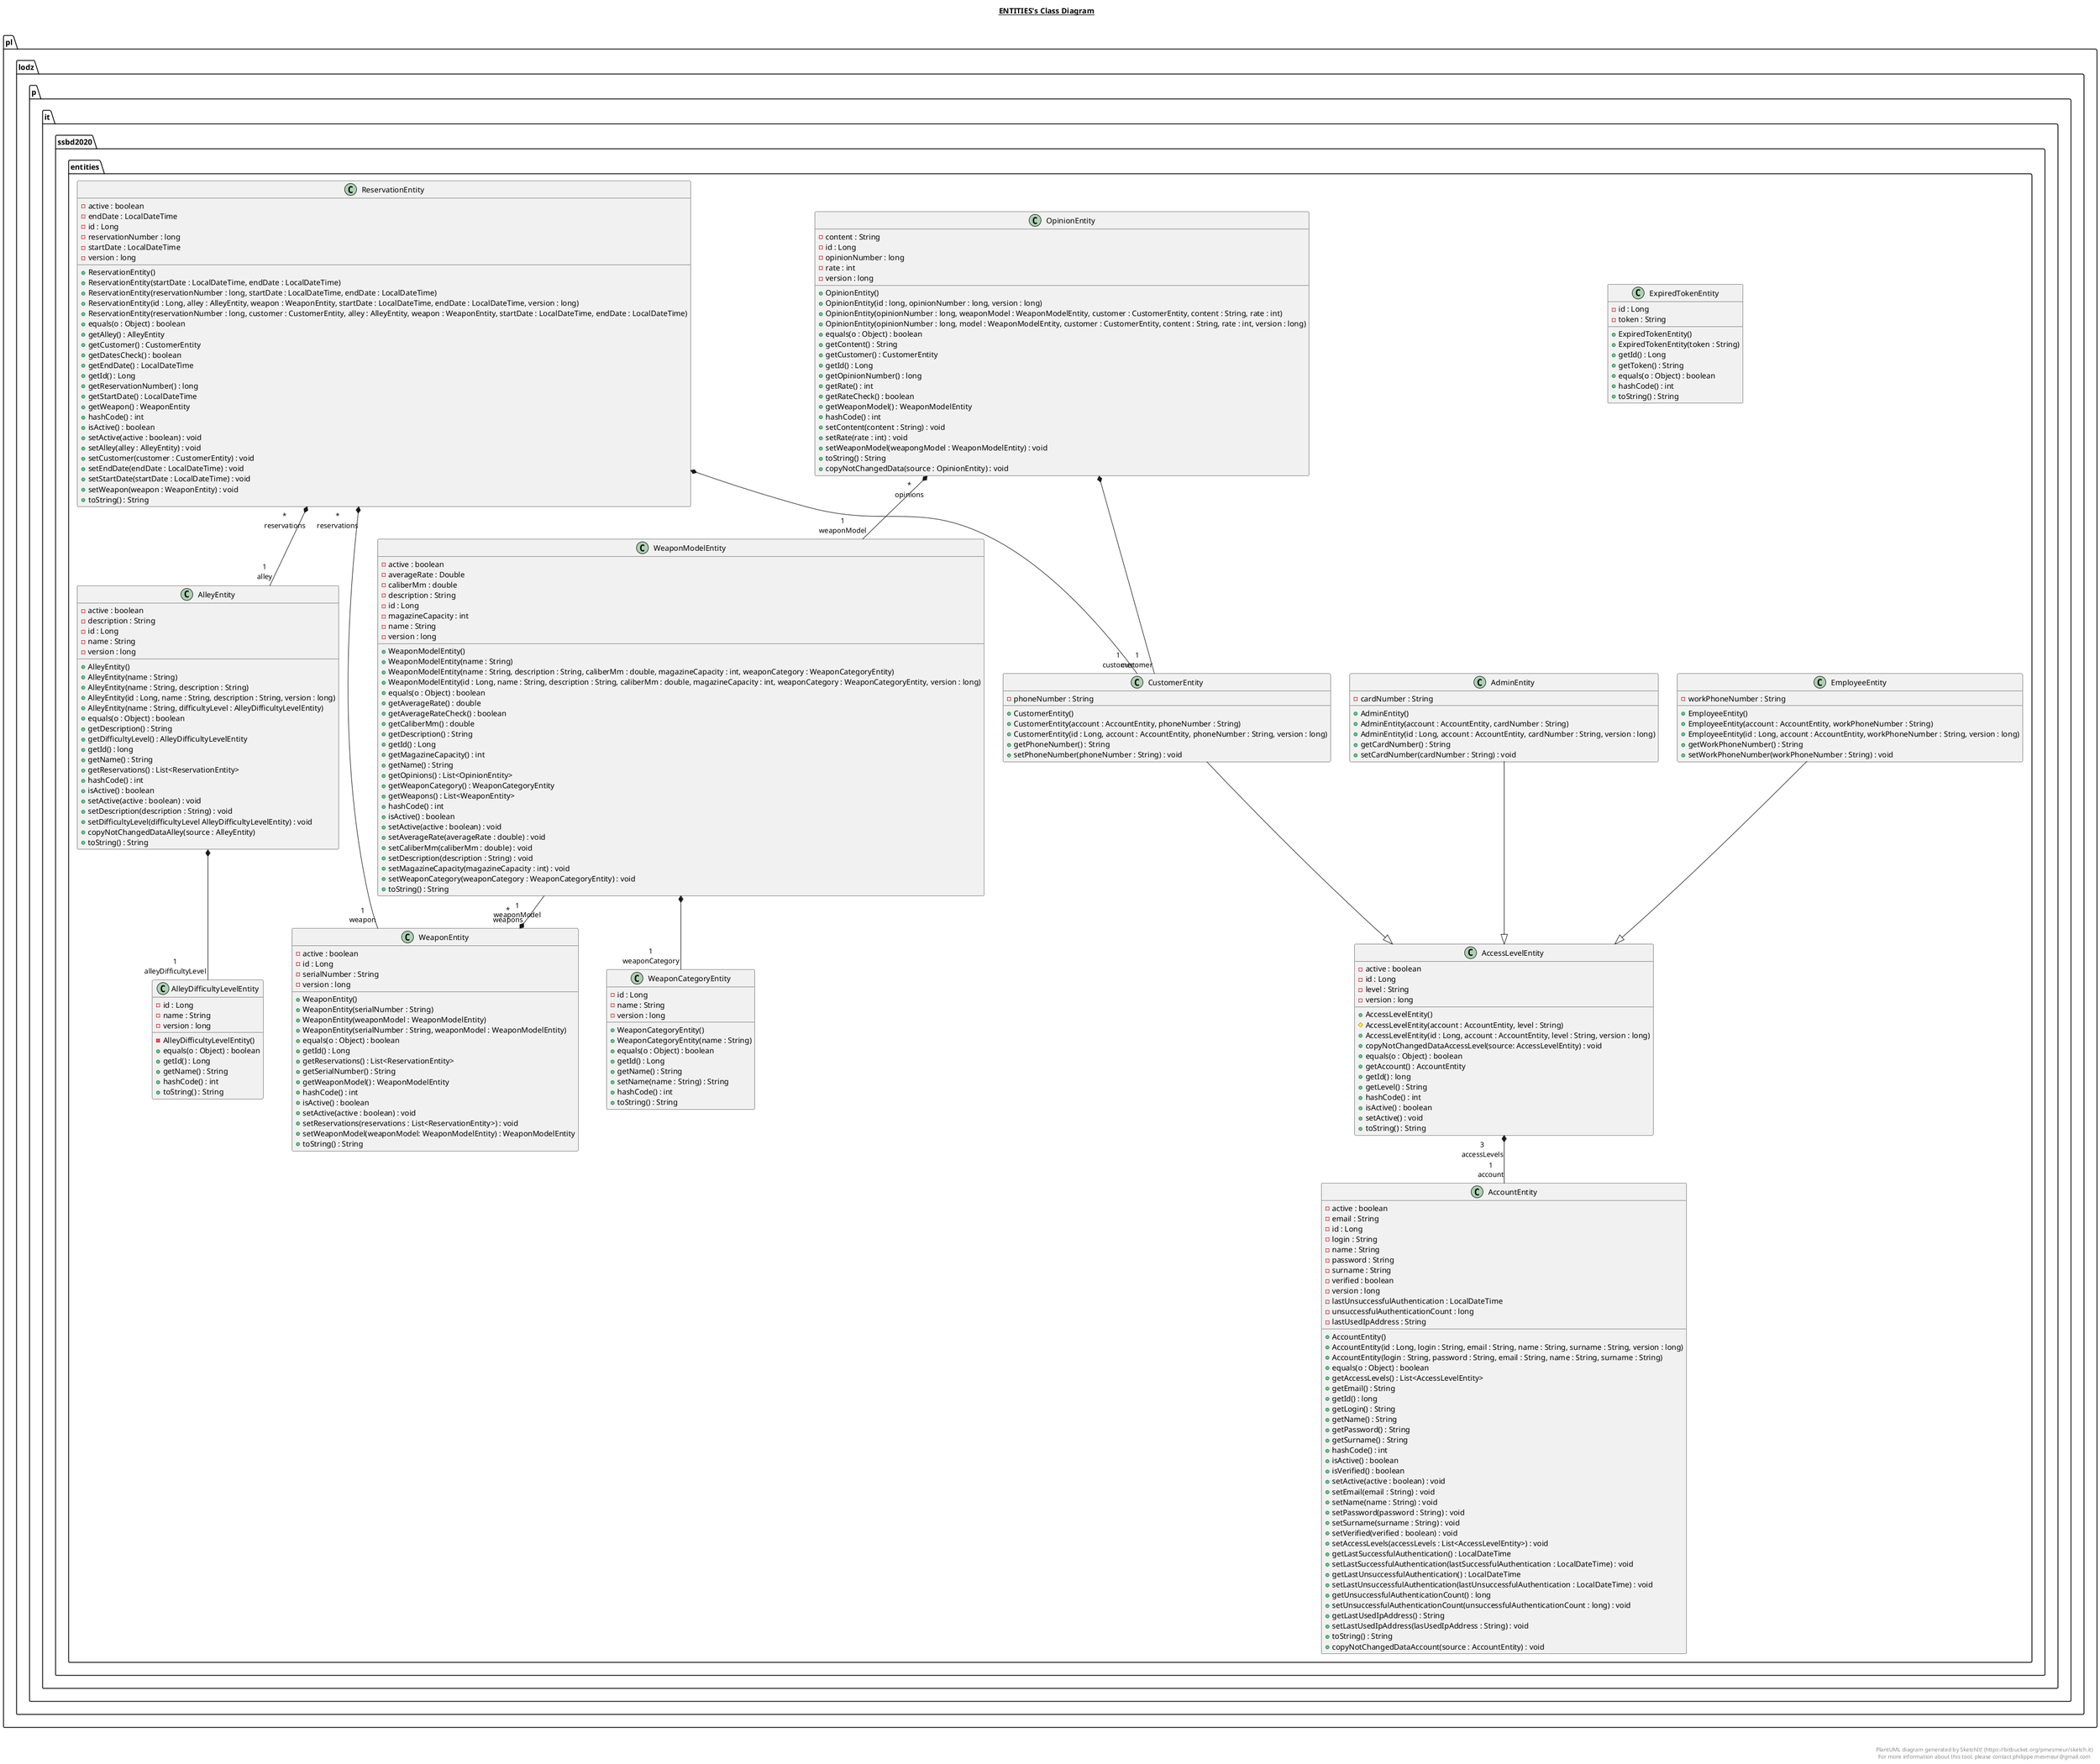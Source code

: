 @startuml

title __ENTITIES's Class Diagram__\n

  namespace pl.lodz.p.it.ssbd2020.entities {
    class pl.lodz.p.it.ssbd2020.entities.AccessLevelEntity {
        - active : boolean
        - id : Long
        - level : String
        - version : long
        + AccessLevelEntity()
        # AccessLevelEntity(account : AccountEntity, level : String)
        + AccessLevelEntity(id : Long, account : AccountEntity, level : String, version : long)
        + copyNotChangedDataAccessLevel(source: AccessLevelEntity) : void
        + equals(o : Object) : boolean
        + getAccount() : AccountEntity
        + getId() : long
        + getLevel() : String
        + hashCode() : int
        + isActive() : boolean
        + setActive() : void
        + toString() : String
    }
  }


  namespace pl.lodz.p.it.ssbd2020.entities {
    class pl.lodz.p.it.ssbd2020.entities.AccountEntity {
        - active : boolean
        - email : String
        - id : Long
        - login : String
        - name : String
        - password : String
        - surname : String
        - verified : boolean
        - version : long
        - lastUnsuccessfulAuthentication : LocalDateTime
        - unsuccessfulAuthenticationCount : long
        - lastUsedIpAddress : String
        + AccountEntity()
        + AccountEntity(id : Long, login : String, email : String, name : String, surname : String, version : long)
        + AccountEntity(login : String, password : String, email : String, name : String, surname : String)
        + equals(o : Object) : boolean
        + getAccessLevels() : List<AccessLevelEntity>
        + getEmail() : String
        + getId() : long
        + getLogin() : String
        + getName() : String
        + getPassword() : String
        + getSurname() : String
        + hashCode() : int
        + isActive() : boolean
        + isVerified() : boolean
        + setActive(active : boolean) : void
        + setEmail(email : String) : void
        + setName(name : String) : void
        + setPassword(password : String) : void
        + setSurname(surname : String) : void
        + setVerified(verified : boolean) : void
        + setAccessLevels(accessLevels : List<AccessLevelEntity>) : void
        + getLastSuccessfulAuthentication() : LocalDateTime
        + setLastSuccessfulAuthentication(lastSuccessfulAuthentication : LocalDateTime) : void
        + getLastUnsuccessfulAuthentication() : LocalDateTime
        + setLastUnsuccessfulAuthentication(lastUnsuccessfulAuthentication : LocalDateTime) : void
        + getUnsuccessfulAuthenticationCount() : long
        + setUnsuccessfulAuthenticationCount(unsuccessfulAuthenticationCount : long) : void
        + getLastUsedIpAddress() : String
        + setLastUsedIpAddress(lasUsedIpAddress : String) : void
        + toString() : String
        + copyNotChangedDataAccount(source : AccountEntity) : void
    }
  }


  namespace pl.lodz.p.it.ssbd2020.entities {
    class pl.lodz.p.it.ssbd2020.entities.AdminEntity {
        - cardNumber : String
        + AdminEntity()
        + AdminEntity(account : AccountEntity, cardNumber : String)
        + AdminEntity(id : Long, account : AccountEntity, cardNumber : String, version : long)
        + getCardNumber() : String
        + setCardNumber(cardNumber : String) : void
    }
  }


  namespace pl.lodz.p.it.ssbd2020.entities {
    class pl.lodz.p.it.ssbd2020.entities.AlleyDifficultyLevelEntity {
        - id : Long
        - name : String
        - version : long
        - AlleyDifficultyLevelEntity()
        + equals(o : Object) : boolean
        + getId() : Long
        + getName() : String
        + hashCode() : int
        + toString() : String
    }
  }


  namespace pl.lodz.p.it.ssbd2020.entities {
    class pl.lodz.p.it.ssbd2020.entities.AlleyEntity {
        - active : boolean
        - description : String
        - id : Long
        - name : String
        - version : long
        + AlleyEntity()
        + AlleyEntity(name : String)
        + AlleyEntity(name : String, description : String)
        + AlleyEntity(id : Long, name : String, description : String, version : long)
        + AlleyEntity(name : String, difficultyLevel : AlleyDifficultyLevelEntity)
        + equals(o : Object) : boolean
        + getDescription() : String
        + getDifficultyLevel() : AlleyDifficultyLevelEntity
        + getId() : long
        + getName() : String
        + getReservations() : List<ReservationEntity>
        + hashCode() : int
        + isActive() : boolean
        + setActive(active : boolean) : void
        + setDescription(description : String) : void
        + setDifficultyLevel(difficultyLevel AlleyDifficultyLevelEntity) : void
        + copyNotChangedDataAlley(source : AlleyEntity)
        + toString() : String
    }
  }


  namespace pl.lodz.p.it.ssbd2020.entities {
    class pl.lodz.p.it.ssbd2020.entities.CustomerEntity {
        - phoneNumber : String
        + CustomerEntity()
        + CustomerEntity(account : AccountEntity, phoneNumber : String)
        + CustomerEntity(id : Long, account : AccountEntity, phoneNumber : String, version : long)
        + getPhoneNumber() : String
        + setPhoneNumber(phoneNumber : String) : void
    }
  }


  namespace pl.lodz.p.it.ssbd2020.entities {
    class pl.lodz.p.it.ssbd2020.entities.EmployeeEntity {
        - workPhoneNumber : String
        + EmployeeEntity()
        + EmployeeEntity(account : AccountEntity, workPhoneNumber : String)
        + EmployeeEntity(id : Long, account : AccountEntity, workPhoneNumber : String, version : long)
        + getWorkPhoneNumber() : String
        + setWorkPhoneNumber(workPhoneNumber : String) : void
    }
  }


  namespace pl.lodz.p.it.ssbd2020.entities {
        class pl.lodz.p.it.ssbd2020.entities.ExpiredTokenEntity {
        - id : Long
        - token : String
        + ExpiredTokenEntity()
        + ExpiredTokenEntity(token : String)
        + getId() : Long
        + getToken() : String
        + equals(o : Object) : boolean
        + hashCode() : int
        + toString() : String
    }
  }

  namespace pl.lodz.p.it.ssbd2020.entities {
    class pl.lodz.p.it.ssbd2020.entities.OpinionEntity {
        - content : String
        - id : Long
        - opinionNumber : long
        - rate : int
        - version : long
        + OpinionEntity()
        + OpinionEntity(id : long, opinionNumber : long, version : long)
        + OpinionEntity(opinionNumber : long, weaponModel : WeaponModelEntity, customer : CustomerEntity, content : String, rate : int)
        + OpinionEntity(opinionNumber : long, model : WeaponModelEntity, customer : CustomerEntity, content : String, rate : int, version : long)
        + equals(o : Object) : boolean
        + getContent() : String
        + getCustomer() : CustomerEntity
        + getId() : Long
        + getOpinionNumber() : long
        + getRate() : int
        + getRateCheck() : boolean
        + getWeaponModel() : WeaponModelEntity
        + hashCode() : int
        + setContent(content : String) : void
        + setRate(rate : int) : void
        + setWeaponModel(weapongModel : WeaponModelEntity) : void
        + toString() : String
        + copyNotChangedData(source : OpinionEntity) : void
    }
  }


  namespace pl.lodz.p.it.ssbd2020.entities {
    class pl.lodz.p.it.ssbd2020.entities.ReservationEntity {
        - active : boolean
        - endDate : LocalDateTime
        - id : Long
        - reservationNumber : long
        - startDate : LocalDateTime
        - version : long
        + ReservationEntity()
        + ReservationEntity(startDate : LocalDateTime, endDate : LocalDateTime)
        + ReservationEntity(reservationNumber : long, startDate : LocalDateTime, endDate : LocalDateTime)
        + ReservationEntity(id : Long, alley : AlleyEntity, weapon : WeaponEntity, startDate : LocalDateTime, endDate : LocalDateTime, version : long)
        + ReservationEntity(reservationNumber : long, customer : CustomerEntity, alley : AlleyEntity, weapon : WeaponEntity, startDate : LocalDateTime, endDate : LocalDateTime)
        + equals(o : Object) : boolean
        + getAlley() : AlleyEntity
        + getCustomer() : CustomerEntity
        + getDatesCheck() : boolean
        + getEndDate() : LocalDateTime
        + getId() : Long
        + getReservationNumber() : long
        + getStartDate() : LocalDateTime
        + getWeapon() : WeaponEntity
        + hashCode() : int
        + isActive() : boolean
        + setActive(active : boolean) : void
        + setAlley(alley : AlleyEntity) : void
        + setCustomer(customer : CustomerEntity) : void
        + setEndDate(endDate : LocalDateTime) : void
        + setStartDate(startDate : LocalDateTime) : void
        + setWeapon(weapon : WeaponEntity) : void
        + toString() : String
    }
  }


  namespace pl.lodz.p.it.ssbd2020.entities {
    class pl.lodz.p.it.ssbd2020.entities.WeaponCategoryEntity {
        - id : Long
        - name : String
        - version : long
        + WeaponCategoryEntity()
        + WeaponCategoryEntity(name : String)
        + equals(o : Object) : boolean
        + getId() : Long
        + getName() : String
        + setName(name : String) : String
        + hashCode() : int
        + toString() : String
    }
  }


  namespace pl.lodz.p.it.ssbd2020.entities {
    class pl.lodz.p.it.ssbd2020.entities.WeaponEntity {
        - active : boolean
        - id : Long
        - serialNumber : String
        - version : long
        + WeaponEntity()
        + WeaponEntity(serialNumber : String)
        + WeaponEntity(weaponModel : WeaponModelEntity)
        + WeaponEntity(serialNumber : String, weaponModel : WeaponModelEntity)
        + equals(o : Object) : boolean
        + getId() : Long
        + getReservations() : List<ReservationEntity>
        + getSerialNumber() : String
        + getWeaponModel() : WeaponModelEntity
        + hashCode() : int
        + isActive() : boolean
        + setActive(active : boolean) : void
        + setReservations(reservations : List<ReservationEntity>) : void
        + setWeaponModel(weaponModel: WeaponModelEntity) : WeaponModelEntity
        + toString() : String
    }
  }


  namespace pl.lodz.p.it.ssbd2020.entities {
    class pl.lodz.p.it.ssbd2020.entities.WeaponModelEntity {
        - active : boolean
        - averageRate : Double
        - caliberMm : double
        - description : String
        - id : Long
        - magazineCapacity : int
        - name : String
        - version : long
        + WeaponModelEntity()
        + WeaponModelEntity(name : String)
        + WeaponModelEntity(name : String, description : String, caliberMm : double, magazineCapacity : int, weaponCategory : WeaponCategoryEntity)
        + WeaponModelEntity(id : Long, name : String, description : String, caliberMm : double, magazineCapacity : int, weaponCategory : WeaponCategoryEntity, version : long)
        + equals(o : Object) : boolean
        + getAverageRate() : double
        + getAverageRateCheck() : boolean
        + getCaliberMm() : double
        + getDescription() : String
        + getId() : Long
        + getMagazineCapacity() : int
        + getName() : String
        + getOpinions() : List<OpinionEntity>
        + getWeaponCategory() : WeaponCategoryEntity
        + getWeapons() : List<WeaponEntity>
        + hashCode() : int
        + isActive() : boolean
        + setActive(active : boolean) : void
        + setAverageRate(averageRate : double) : void
        + setCaliberMm(caliberMm : double) : void
        + setDescription(description : String) : void
        + setMagazineCapacity(magazineCapacity : int) : void
        + setWeaponCategory(weaponCategory : WeaponCategoryEntity) : void
        + toString() : String
    }
  }

  pl.lodz.p.it.ssbd2020.entities.AccessLevelEntity <|-up- pl.lodz.p.it.ssbd2020.entities.AdminEntity
  pl.lodz.p.it.ssbd2020.entities.AccessLevelEntity <|-up- pl.lodz.p.it.ssbd2020.entities.CustomerEntity
  pl.lodz.p.it.ssbd2020.entities.AccessLevelEntity <|-up- pl.lodz.p.it.ssbd2020.entities.EmployeeEntity
  pl.lodz.p.it.ssbd2020.entities.AccessLevelEntity "3\naccessLevels" *-- "1\naccount" pl.lodz.p.it.ssbd2020.entities.AccountEntity
  pl.lodz.p.it.ssbd2020.entities.ReservationEntity "*\nreservations" *-- "1\nalley" pl.lodz.p.it.ssbd2020.entities.AlleyEntity
  pl.lodz.p.it.ssbd2020.entities.ReservationEntity *-- "1\ncustomer" pl.lodz.p.it.ssbd2020.entities.CustomerEntity
  pl.lodz.p.it.ssbd2020.entities.ReservationEntity "*\nreservations" *-- "1\nweapon" pl.lodz.p.it.ssbd2020.entities.WeaponEntity
  pl.lodz.p.it.ssbd2020.entities.WeaponModelEntity "1\nweaponModel" --* "*\nweapons" pl.lodz.p.it.ssbd2020.entities.WeaponEntity
  pl.lodz.p.it.ssbd2020.entities.WeaponModelEntity *-- "1\nweaponCategory" pl.lodz.p.it.ssbd2020.entities.WeaponCategoryEntity
  pl.lodz.p.it.ssbd2020.entities.OpinionEntity *-- "1\ncustomer" pl.lodz.p.it.ssbd2020.entities.CustomerEntity
  pl.lodz.p.it.ssbd2020.entities.OpinionEntity "*\nopinions" *-- "1\nweaponModel" pl.lodz.p.it.ssbd2020.entities.WeaponModelEntity
  pl.lodz.p.it.ssbd2020.entities.AlleyEntity *-- "1\nalleyDifficultyLevel" pl.lodz.p.it.ssbd2020.entities.AlleyDifficultyLevelEntity

right footer


PlantUML diagram generated by SketchIt! (https://bitbucket.org/pmesmeur/sketch.it)
For more information about this tool, please contact philippe.mesmeur@gmail.com
endfooter

@enduml
